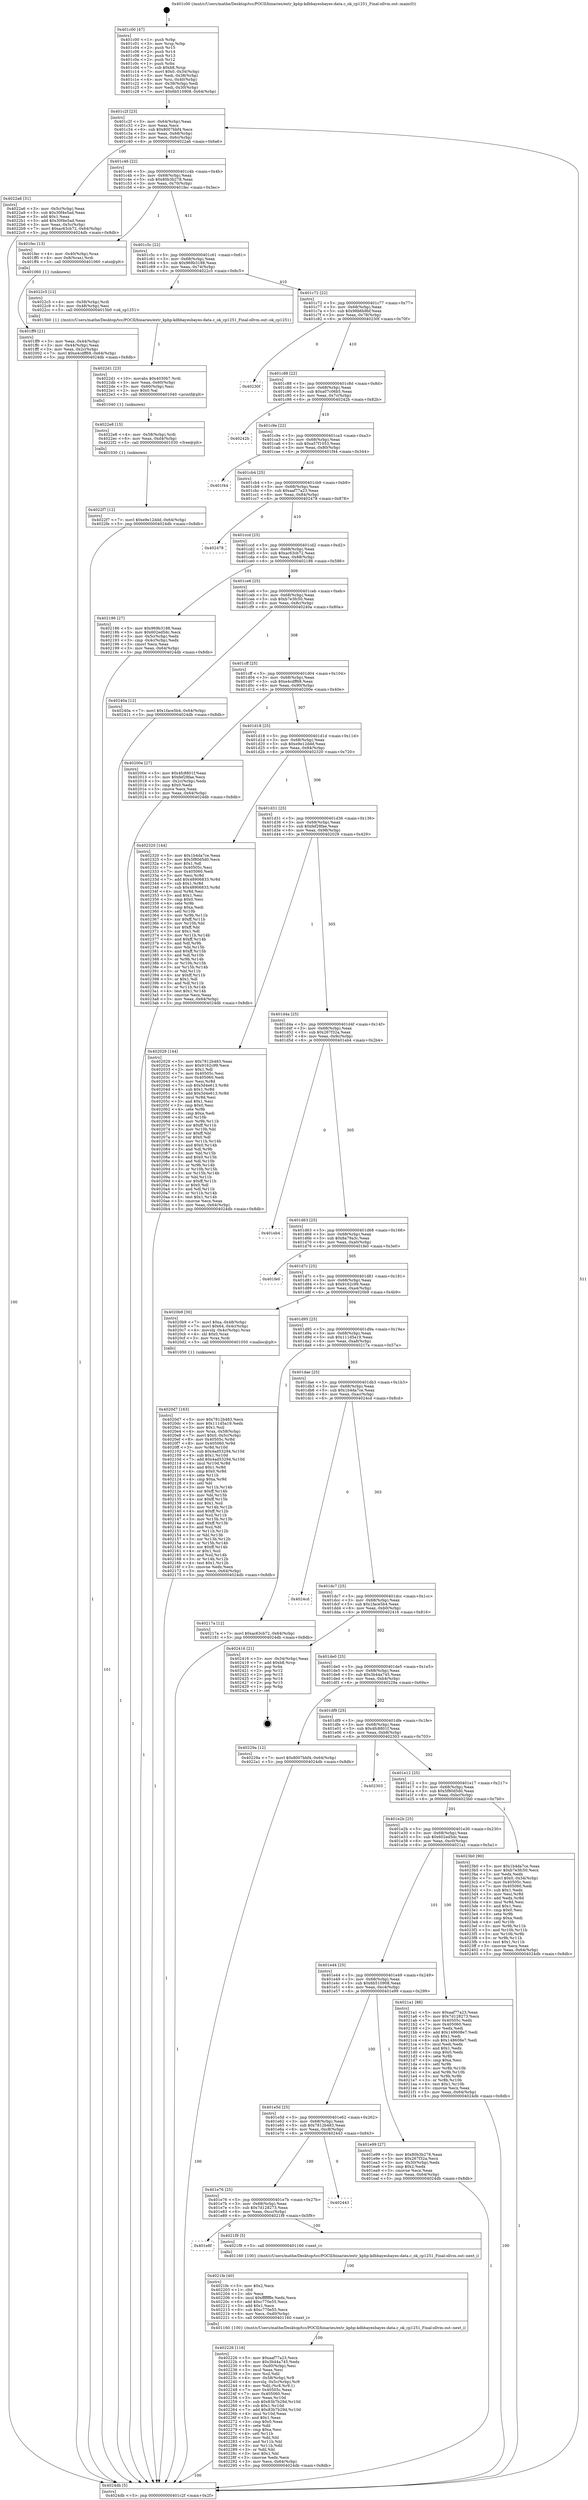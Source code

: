 digraph "0x401c00" {
  label = "0x401c00 (/mnt/c/Users/mathe/Desktop/tcc/POCII/binaries/extr_kphp-kdbbayesbayes-data.c_ok_cp1251_Final-ollvm.out::main(0))"
  labelloc = "t"
  node[shape=record]

  Entry [label="",width=0.3,height=0.3,shape=circle,fillcolor=black,style=filled]
  "0x401c2f" [label="{
     0x401c2f [23]\l
     | [instrs]\l
     &nbsp;&nbsp;0x401c2f \<+3\>: mov -0x64(%rbp),%eax\l
     &nbsp;&nbsp;0x401c32 \<+2\>: mov %eax,%ecx\l
     &nbsp;&nbsp;0x401c34 \<+6\>: sub $0x8007bbf4,%ecx\l
     &nbsp;&nbsp;0x401c3a \<+3\>: mov %eax,-0x68(%rbp)\l
     &nbsp;&nbsp;0x401c3d \<+3\>: mov %ecx,-0x6c(%rbp)\l
     &nbsp;&nbsp;0x401c40 \<+6\>: je 00000000004022a6 \<main+0x6a6\>\l
  }"]
  "0x4022a6" [label="{
     0x4022a6 [31]\l
     | [instrs]\l
     &nbsp;&nbsp;0x4022a6 \<+3\>: mov -0x5c(%rbp),%eax\l
     &nbsp;&nbsp;0x4022a9 \<+5\>: sub $0x30f4e5ad,%eax\l
     &nbsp;&nbsp;0x4022ae \<+3\>: add $0x1,%eax\l
     &nbsp;&nbsp;0x4022b1 \<+5\>: add $0x30f4e5ad,%eax\l
     &nbsp;&nbsp;0x4022b6 \<+3\>: mov %eax,-0x5c(%rbp)\l
     &nbsp;&nbsp;0x4022b9 \<+7\>: movl $0xac63cb72,-0x64(%rbp)\l
     &nbsp;&nbsp;0x4022c0 \<+5\>: jmp 00000000004024db \<main+0x8db\>\l
  }"]
  "0x401c46" [label="{
     0x401c46 [22]\l
     | [instrs]\l
     &nbsp;&nbsp;0x401c46 \<+5\>: jmp 0000000000401c4b \<main+0x4b\>\l
     &nbsp;&nbsp;0x401c4b \<+3\>: mov -0x68(%rbp),%eax\l
     &nbsp;&nbsp;0x401c4e \<+5\>: sub $0x80b3b278,%eax\l
     &nbsp;&nbsp;0x401c53 \<+3\>: mov %eax,-0x70(%rbp)\l
     &nbsp;&nbsp;0x401c56 \<+6\>: je 0000000000401fec \<main+0x3ec\>\l
  }"]
  Exit [label="",width=0.3,height=0.3,shape=circle,fillcolor=black,style=filled,peripheries=2]
  "0x401fec" [label="{
     0x401fec [13]\l
     | [instrs]\l
     &nbsp;&nbsp;0x401fec \<+4\>: mov -0x40(%rbp),%rax\l
     &nbsp;&nbsp;0x401ff0 \<+4\>: mov 0x8(%rax),%rdi\l
     &nbsp;&nbsp;0x401ff4 \<+5\>: call 0000000000401060 \<atoi@plt\>\l
     | [calls]\l
     &nbsp;&nbsp;0x401060 \{1\} (unknown)\l
  }"]
  "0x401c5c" [label="{
     0x401c5c [22]\l
     | [instrs]\l
     &nbsp;&nbsp;0x401c5c \<+5\>: jmp 0000000000401c61 \<main+0x61\>\l
     &nbsp;&nbsp;0x401c61 \<+3\>: mov -0x68(%rbp),%eax\l
     &nbsp;&nbsp;0x401c64 \<+5\>: sub $0x969b3188,%eax\l
     &nbsp;&nbsp;0x401c69 \<+3\>: mov %eax,-0x74(%rbp)\l
     &nbsp;&nbsp;0x401c6c \<+6\>: je 00000000004022c5 \<main+0x6c5\>\l
  }"]
  "0x4022f7" [label="{
     0x4022f7 [12]\l
     | [instrs]\l
     &nbsp;&nbsp;0x4022f7 \<+7\>: movl $0xe9e12ddd,-0x64(%rbp)\l
     &nbsp;&nbsp;0x4022fe \<+5\>: jmp 00000000004024db \<main+0x8db\>\l
  }"]
  "0x4022c5" [label="{
     0x4022c5 [12]\l
     | [instrs]\l
     &nbsp;&nbsp;0x4022c5 \<+4\>: mov -0x58(%rbp),%rdi\l
     &nbsp;&nbsp;0x4022c9 \<+3\>: mov -0x48(%rbp),%esi\l
     &nbsp;&nbsp;0x4022cc \<+5\>: call 00000000004015b0 \<ok_cp1251\>\l
     | [calls]\l
     &nbsp;&nbsp;0x4015b0 \{1\} (/mnt/c/Users/mathe/Desktop/tcc/POCII/binaries/extr_kphp-kdbbayesbayes-data.c_ok_cp1251_Final-ollvm.out::ok_cp1251)\l
  }"]
  "0x401c72" [label="{
     0x401c72 [22]\l
     | [instrs]\l
     &nbsp;&nbsp;0x401c72 \<+5\>: jmp 0000000000401c77 \<main+0x77\>\l
     &nbsp;&nbsp;0x401c77 \<+3\>: mov -0x68(%rbp),%eax\l
     &nbsp;&nbsp;0x401c7a \<+5\>: sub $0x98b6b9bf,%eax\l
     &nbsp;&nbsp;0x401c7f \<+3\>: mov %eax,-0x78(%rbp)\l
     &nbsp;&nbsp;0x401c82 \<+6\>: je 000000000040230f \<main+0x70f\>\l
  }"]
  "0x4022e8" [label="{
     0x4022e8 [15]\l
     | [instrs]\l
     &nbsp;&nbsp;0x4022e8 \<+4\>: mov -0x58(%rbp),%rdi\l
     &nbsp;&nbsp;0x4022ec \<+6\>: mov %eax,-0xd4(%rbp)\l
     &nbsp;&nbsp;0x4022f2 \<+5\>: call 0000000000401030 \<free@plt\>\l
     | [calls]\l
     &nbsp;&nbsp;0x401030 \{1\} (unknown)\l
  }"]
  "0x40230f" [label="{
     0x40230f\l
  }", style=dashed]
  "0x401c88" [label="{
     0x401c88 [22]\l
     | [instrs]\l
     &nbsp;&nbsp;0x401c88 \<+5\>: jmp 0000000000401c8d \<main+0x8d\>\l
     &nbsp;&nbsp;0x401c8d \<+3\>: mov -0x68(%rbp),%eax\l
     &nbsp;&nbsp;0x401c90 \<+5\>: sub $0xa07c06b5,%eax\l
     &nbsp;&nbsp;0x401c95 \<+3\>: mov %eax,-0x7c(%rbp)\l
     &nbsp;&nbsp;0x401c98 \<+6\>: je 000000000040242b \<main+0x82b\>\l
  }"]
  "0x4022d1" [label="{
     0x4022d1 [23]\l
     | [instrs]\l
     &nbsp;&nbsp;0x4022d1 \<+10\>: movabs $0x4030b7,%rdi\l
     &nbsp;&nbsp;0x4022db \<+3\>: mov %eax,-0x60(%rbp)\l
     &nbsp;&nbsp;0x4022de \<+3\>: mov -0x60(%rbp),%esi\l
     &nbsp;&nbsp;0x4022e1 \<+2\>: mov $0x0,%al\l
     &nbsp;&nbsp;0x4022e3 \<+5\>: call 0000000000401040 \<printf@plt\>\l
     | [calls]\l
     &nbsp;&nbsp;0x401040 \{1\} (unknown)\l
  }"]
  "0x40242b" [label="{
     0x40242b\l
  }", style=dashed]
  "0x401c9e" [label="{
     0x401c9e [22]\l
     | [instrs]\l
     &nbsp;&nbsp;0x401c9e \<+5\>: jmp 0000000000401ca3 \<main+0xa3\>\l
     &nbsp;&nbsp;0x401ca3 \<+3\>: mov -0x68(%rbp),%eax\l
     &nbsp;&nbsp;0x401ca6 \<+5\>: sub $0xa57f1053,%eax\l
     &nbsp;&nbsp;0x401cab \<+3\>: mov %eax,-0x80(%rbp)\l
     &nbsp;&nbsp;0x401cae \<+6\>: je 0000000000401f44 \<main+0x344\>\l
  }"]
  "0x402226" [label="{
     0x402226 [116]\l
     | [instrs]\l
     &nbsp;&nbsp;0x402226 \<+5\>: mov $0xaaf77a23,%ecx\l
     &nbsp;&nbsp;0x40222b \<+5\>: mov $0x3b44a745,%edx\l
     &nbsp;&nbsp;0x402230 \<+6\>: mov -0xd0(%rbp),%esi\l
     &nbsp;&nbsp;0x402236 \<+3\>: imul %eax,%esi\l
     &nbsp;&nbsp;0x402239 \<+3\>: mov %sil,%dil\l
     &nbsp;&nbsp;0x40223c \<+4\>: mov -0x58(%rbp),%r8\l
     &nbsp;&nbsp;0x402240 \<+4\>: movslq -0x5c(%rbp),%r9\l
     &nbsp;&nbsp;0x402244 \<+4\>: mov %dil,(%r8,%r9,1)\l
     &nbsp;&nbsp;0x402248 \<+7\>: mov 0x40505c,%eax\l
     &nbsp;&nbsp;0x40224f \<+7\>: mov 0x405060,%esi\l
     &nbsp;&nbsp;0x402256 \<+3\>: mov %eax,%r10d\l
     &nbsp;&nbsp;0x402259 \<+7\>: sub $0x83b7b29d,%r10d\l
     &nbsp;&nbsp;0x402260 \<+4\>: sub $0x1,%r10d\l
     &nbsp;&nbsp;0x402264 \<+7\>: add $0x83b7b29d,%r10d\l
     &nbsp;&nbsp;0x40226b \<+4\>: imul %r10d,%eax\l
     &nbsp;&nbsp;0x40226f \<+3\>: and $0x1,%eax\l
     &nbsp;&nbsp;0x402272 \<+3\>: cmp $0x0,%eax\l
     &nbsp;&nbsp;0x402275 \<+4\>: sete %dil\l
     &nbsp;&nbsp;0x402279 \<+3\>: cmp $0xa,%esi\l
     &nbsp;&nbsp;0x40227c \<+4\>: setl %r11b\l
     &nbsp;&nbsp;0x402280 \<+3\>: mov %dil,%bl\l
     &nbsp;&nbsp;0x402283 \<+3\>: and %r11b,%bl\l
     &nbsp;&nbsp;0x402286 \<+3\>: xor %r11b,%dil\l
     &nbsp;&nbsp;0x402289 \<+3\>: or %dil,%bl\l
     &nbsp;&nbsp;0x40228c \<+3\>: test $0x1,%bl\l
     &nbsp;&nbsp;0x40228f \<+3\>: cmovne %edx,%ecx\l
     &nbsp;&nbsp;0x402292 \<+3\>: mov %ecx,-0x64(%rbp)\l
     &nbsp;&nbsp;0x402295 \<+5\>: jmp 00000000004024db \<main+0x8db\>\l
  }"]
  "0x401f44" [label="{
     0x401f44\l
  }", style=dashed]
  "0x401cb4" [label="{
     0x401cb4 [25]\l
     | [instrs]\l
     &nbsp;&nbsp;0x401cb4 \<+5\>: jmp 0000000000401cb9 \<main+0xb9\>\l
     &nbsp;&nbsp;0x401cb9 \<+3\>: mov -0x68(%rbp),%eax\l
     &nbsp;&nbsp;0x401cbc \<+5\>: sub $0xaaf77a23,%eax\l
     &nbsp;&nbsp;0x401cc1 \<+6\>: mov %eax,-0x84(%rbp)\l
     &nbsp;&nbsp;0x401cc7 \<+6\>: je 0000000000402478 \<main+0x878\>\l
  }"]
  "0x4021fe" [label="{
     0x4021fe [40]\l
     | [instrs]\l
     &nbsp;&nbsp;0x4021fe \<+5\>: mov $0x2,%ecx\l
     &nbsp;&nbsp;0x402203 \<+1\>: cltd\l
     &nbsp;&nbsp;0x402204 \<+2\>: idiv %ecx\l
     &nbsp;&nbsp;0x402206 \<+6\>: imul $0xfffffffe,%edx,%ecx\l
     &nbsp;&nbsp;0x40220c \<+6\>: add $0xc770e55,%ecx\l
     &nbsp;&nbsp;0x402212 \<+3\>: add $0x1,%ecx\l
     &nbsp;&nbsp;0x402215 \<+6\>: sub $0xc770e55,%ecx\l
     &nbsp;&nbsp;0x40221b \<+6\>: mov %ecx,-0xd0(%rbp)\l
     &nbsp;&nbsp;0x402221 \<+5\>: call 0000000000401160 \<next_i\>\l
     | [calls]\l
     &nbsp;&nbsp;0x401160 \{100\} (/mnt/c/Users/mathe/Desktop/tcc/POCII/binaries/extr_kphp-kdbbayesbayes-data.c_ok_cp1251_Final-ollvm.out::next_i)\l
  }"]
  "0x402478" [label="{
     0x402478\l
  }", style=dashed]
  "0x401ccd" [label="{
     0x401ccd [25]\l
     | [instrs]\l
     &nbsp;&nbsp;0x401ccd \<+5\>: jmp 0000000000401cd2 \<main+0xd2\>\l
     &nbsp;&nbsp;0x401cd2 \<+3\>: mov -0x68(%rbp),%eax\l
     &nbsp;&nbsp;0x401cd5 \<+5\>: sub $0xac63cb72,%eax\l
     &nbsp;&nbsp;0x401cda \<+6\>: mov %eax,-0x88(%rbp)\l
     &nbsp;&nbsp;0x401ce0 \<+6\>: je 0000000000402186 \<main+0x586\>\l
  }"]
  "0x401e8f" [label="{
     0x401e8f\l
  }", style=dashed]
  "0x402186" [label="{
     0x402186 [27]\l
     | [instrs]\l
     &nbsp;&nbsp;0x402186 \<+5\>: mov $0x969b3188,%eax\l
     &nbsp;&nbsp;0x40218b \<+5\>: mov $0x602ed5dc,%ecx\l
     &nbsp;&nbsp;0x402190 \<+3\>: mov -0x5c(%rbp),%edx\l
     &nbsp;&nbsp;0x402193 \<+3\>: cmp -0x4c(%rbp),%edx\l
     &nbsp;&nbsp;0x402196 \<+3\>: cmovl %ecx,%eax\l
     &nbsp;&nbsp;0x402199 \<+3\>: mov %eax,-0x64(%rbp)\l
     &nbsp;&nbsp;0x40219c \<+5\>: jmp 00000000004024db \<main+0x8db\>\l
  }"]
  "0x401ce6" [label="{
     0x401ce6 [25]\l
     | [instrs]\l
     &nbsp;&nbsp;0x401ce6 \<+5\>: jmp 0000000000401ceb \<main+0xeb\>\l
     &nbsp;&nbsp;0x401ceb \<+3\>: mov -0x68(%rbp),%eax\l
     &nbsp;&nbsp;0x401cee \<+5\>: sub $0xb7e3fc50,%eax\l
     &nbsp;&nbsp;0x401cf3 \<+6\>: mov %eax,-0x8c(%rbp)\l
     &nbsp;&nbsp;0x401cf9 \<+6\>: je 000000000040240a \<main+0x80a\>\l
  }"]
  "0x4021f9" [label="{
     0x4021f9 [5]\l
     | [instrs]\l
     &nbsp;&nbsp;0x4021f9 \<+5\>: call 0000000000401160 \<next_i\>\l
     | [calls]\l
     &nbsp;&nbsp;0x401160 \{100\} (/mnt/c/Users/mathe/Desktop/tcc/POCII/binaries/extr_kphp-kdbbayesbayes-data.c_ok_cp1251_Final-ollvm.out::next_i)\l
  }"]
  "0x40240a" [label="{
     0x40240a [12]\l
     | [instrs]\l
     &nbsp;&nbsp;0x40240a \<+7\>: movl $0x1face5b4,-0x64(%rbp)\l
     &nbsp;&nbsp;0x402411 \<+5\>: jmp 00000000004024db \<main+0x8db\>\l
  }"]
  "0x401cff" [label="{
     0x401cff [25]\l
     | [instrs]\l
     &nbsp;&nbsp;0x401cff \<+5\>: jmp 0000000000401d04 \<main+0x104\>\l
     &nbsp;&nbsp;0x401d04 \<+3\>: mov -0x68(%rbp),%eax\l
     &nbsp;&nbsp;0x401d07 \<+5\>: sub $0xe4cdff68,%eax\l
     &nbsp;&nbsp;0x401d0c \<+6\>: mov %eax,-0x90(%rbp)\l
     &nbsp;&nbsp;0x401d12 \<+6\>: je 000000000040200e \<main+0x40e\>\l
  }"]
  "0x401e76" [label="{
     0x401e76 [25]\l
     | [instrs]\l
     &nbsp;&nbsp;0x401e76 \<+5\>: jmp 0000000000401e7b \<main+0x27b\>\l
     &nbsp;&nbsp;0x401e7b \<+3\>: mov -0x68(%rbp),%eax\l
     &nbsp;&nbsp;0x401e7e \<+5\>: sub $0x7d128273,%eax\l
     &nbsp;&nbsp;0x401e83 \<+6\>: mov %eax,-0xcc(%rbp)\l
     &nbsp;&nbsp;0x401e89 \<+6\>: je 00000000004021f9 \<main+0x5f9\>\l
  }"]
  "0x40200e" [label="{
     0x40200e [27]\l
     | [instrs]\l
     &nbsp;&nbsp;0x40200e \<+5\>: mov $0x4fc8801f,%eax\l
     &nbsp;&nbsp;0x402013 \<+5\>: mov $0xfef28fae,%ecx\l
     &nbsp;&nbsp;0x402018 \<+3\>: mov -0x2c(%rbp),%edx\l
     &nbsp;&nbsp;0x40201b \<+3\>: cmp $0x0,%edx\l
     &nbsp;&nbsp;0x40201e \<+3\>: cmove %ecx,%eax\l
     &nbsp;&nbsp;0x402021 \<+3\>: mov %eax,-0x64(%rbp)\l
     &nbsp;&nbsp;0x402024 \<+5\>: jmp 00000000004024db \<main+0x8db\>\l
  }"]
  "0x401d18" [label="{
     0x401d18 [25]\l
     | [instrs]\l
     &nbsp;&nbsp;0x401d18 \<+5\>: jmp 0000000000401d1d \<main+0x11d\>\l
     &nbsp;&nbsp;0x401d1d \<+3\>: mov -0x68(%rbp),%eax\l
     &nbsp;&nbsp;0x401d20 \<+5\>: sub $0xe9e12ddd,%eax\l
     &nbsp;&nbsp;0x401d25 \<+6\>: mov %eax,-0x94(%rbp)\l
     &nbsp;&nbsp;0x401d2b \<+6\>: je 0000000000402320 \<main+0x720\>\l
  }"]
  "0x402443" [label="{
     0x402443\l
  }", style=dashed]
  "0x402320" [label="{
     0x402320 [144]\l
     | [instrs]\l
     &nbsp;&nbsp;0x402320 \<+5\>: mov $0x1b4da7ce,%eax\l
     &nbsp;&nbsp;0x402325 \<+5\>: mov $0x5f80d5d0,%ecx\l
     &nbsp;&nbsp;0x40232a \<+2\>: mov $0x1,%dl\l
     &nbsp;&nbsp;0x40232c \<+7\>: mov 0x40505c,%esi\l
     &nbsp;&nbsp;0x402333 \<+7\>: mov 0x405060,%edi\l
     &nbsp;&nbsp;0x40233a \<+3\>: mov %esi,%r8d\l
     &nbsp;&nbsp;0x40233d \<+7\>: add $0x48906833,%r8d\l
     &nbsp;&nbsp;0x402344 \<+4\>: sub $0x1,%r8d\l
     &nbsp;&nbsp;0x402348 \<+7\>: sub $0x48906833,%r8d\l
     &nbsp;&nbsp;0x40234f \<+4\>: imul %r8d,%esi\l
     &nbsp;&nbsp;0x402353 \<+3\>: and $0x1,%esi\l
     &nbsp;&nbsp;0x402356 \<+3\>: cmp $0x0,%esi\l
     &nbsp;&nbsp;0x402359 \<+4\>: sete %r9b\l
     &nbsp;&nbsp;0x40235d \<+3\>: cmp $0xa,%edi\l
     &nbsp;&nbsp;0x402360 \<+4\>: setl %r10b\l
     &nbsp;&nbsp;0x402364 \<+3\>: mov %r9b,%r11b\l
     &nbsp;&nbsp;0x402367 \<+4\>: xor $0xff,%r11b\l
     &nbsp;&nbsp;0x40236b \<+3\>: mov %r10b,%bl\l
     &nbsp;&nbsp;0x40236e \<+3\>: xor $0xff,%bl\l
     &nbsp;&nbsp;0x402371 \<+3\>: xor $0x1,%dl\l
     &nbsp;&nbsp;0x402374 \<+3\>: mov %r11b,%r14b\l
     &nbsp;&nbsp;0x402377 \<+4\>: and $0xff,%r14b\l
     &nbsp;&nbsp;0x40237b \<+3\>: and %dl,%r9b\l
     &nbsp;&nbsp;0x40237e \<+3\>: mov %bl,%r15b\l
     &nbsp;&nbsp;0x402381 \<+4\>: and $0xff,%r15b\l
     &nbsp;&nbsp;0x402385 \<+3\>: and %dl,%r10b\l
     &nbsp;&nbsp;0x402388 \<+3\>: or %r9b,%r14b\l
     &nbsp;&nbsp;0x40238b \<+3\>: or %r10b,%r15b\l
     &nbsp;&nbsp;0x40238e \<+3\>: xor %r15b,%r14b\l
     &nbsp;&nbsp;0x402391 \<+3\>: or %bl,%r11b\l
     &nbsp;&nbsp;0x402394 \<+4\>: xor $0xff,%r11b\l
     &nbsp;&nbsp;0x402398 \<+3\>: or $0x1,%dl\l
     &nbsp;&nbsp;0x40239b \<+3\>: and %dl,%r11b\l
     &nbsp;&nbsp;0x40239e \<+3\>: or %r11b,%r14b\l
     &nbsp;&nbsp;0x4023a1 \<+4\>: test $0x1,%r14b\l
     &nbsp;&nbsp;0x4023a5 \<+3\>: cmovne %ecx,%eax\l
     &nbsp;&nbsp;0x4023a8 \<+3\>: mov %eax,-0x64(%rbp)\l
     &nbsp;&nbsp;0x4023ab \<+5\>: jmp 00000000004024db \<main+0x8db\>\l
  }"]
  "0x401d31" [label="{
     0x401d31 [25]\l
     | [instrs]\l
     &nbsp;&nbsp;0x401d31 \<+5\>: jmp 0000000000401d36 \<main+0x136\>\l
     &nbsp;&nbsp;0x401d36 \<+3\>: mov -0x68(%rbp),%eax\l
     &nbsp;&nbsp;0x401d39 \<+5\>: sub $0xfef28fae,%eax\l
     &nbsp;&nbsp;0x401d3e \<+6\>: mov %eax,-0x98(%rbp)\l
     &nbsp;&nbsp;0x401d44 \<+6\>: je 0000000000402029 \<main+0x429\>\l
  }"]
  "0x4020d7" [label="{
     0x4020d7 [163]\l
     | [instrs]\l
     &nbsp;&nbsp;0x4020d7 \<+5\>: mov $0x7812b483,%ecx\l
     &nbsp;&nbsp;0x4020dc \<+5\>: mov $0x111d5a19,%edx\l
     &nbsp;&nbsp;0x4020e1 \<+3\>: mov $0x1,%sil\l
     &nbsp;&nbsp;0x4020e4 \<+4\>: mov %rax,-0x58(%rbp)\l
     &nbsp;&nbsp;0x4020e8 \<+7\>: movl $0x0,-0x5c(%rbp)\l
     &nbsp;&nbsp;0x4020ef \<+8\>: mov 0x40505c,%r8d\l
     &nbsp;&nbsp;0x4020f7 \<+8\>: mov 0x405060,%r9d\l
     &nbsp;&nbsp;0x4020ff \<+3\>: mov %r8d,%r10d\l
     &nbsp;&nbsp;0x402102 \<+7\>: sub $0x4ad53294,%r10d\l
     &nbsp;&nbsp;0x402109 \<+4\>: sub $0x1,%r10d\l
     &nbsp;&nbsp;0x40210d \<+7\>: add $0x4ad53294,%r10d\l
     &nbsp;&nbsp;0x402114 \<+4\>: imul %r10d,%r8d\l
     &nbsp;&nbsp;0x402118 \<+4\>: and $0x1,%r8d\l
     &nbsp;&nbsp;0x40211c \<+4\>: cmp $0x0,%r8d\l
     &nbsp;&nbsp;0x402120 \<+4\>: sete %r11b\l
     &nbsp;&nbsp;0x402124 \<+4\>: cmp $0xa,%r9d\l
     &nbsp;&nbsp;0x402128 \<+3\>: setl %bl\l
     &nbsp;&nbsp;0x40212b \<+3\>: mov %r11b,%r14b\l
     &nbsp;&nbsp;0x40212e \<+4\>: xor $0xff,%r14b\l
     &nbsp;&nbsp;0x402132 \<+3\>: mov %bl,%r15b\l
     &nbsp;&nbsp;0x402135 \<+4\>: xor $0xff,%r15b\l
     &nbsp;&nbsp;0x402139 \<+4\>: xor $0x1,%sil\l
     &nbsp;&nbsp;0x40213d \<+3\>: mov %r14b,%r12b\l
     &nbsp;&nbsp;0x402140 \<+4\>: and $0xff,%r12b\l
     &nbsp;&nbsp;0x402144 \<+3\>: and %sil,%r11b\l
     &nbsp;&nbsp;0x402147 \<+3\>: mov %r15b,%r13b\l
     &nbsp;&nbsp;0x40214a \<+4\>: and $0xff,%r13b\l
     &nbsp;&nbsp;0x40214e \<+3\>: and %sil,%bl\l
     &nbsp;&nbsp;0x402151 \<+3\>: or %r11b,%r12b\l
     &nbsp;&nbsp;0x402154 \<+3\>: or %bl,%r13b\l
     &nbsp;&nbsp;0x402157 \<+3\>: xor %r13b,%r12b\l
     &nbsp;&nbsp;0x40215a \<+3\>: or %r15b,%r14b\l
     &nbsp;&nbsp;0x40215d \<+4\>: xor $0xff,%r14b\l
     &nbsp;&nbsp;0x402161 \<+4\>: or $0x1,%sil\l
     &nbsp;&nbsp;0x402165 \<+3\>: and %sil,%r14b\l
     &nbsp;&nbsp;0x402168 \<+3\>: or %r14b,%r12b\l
     &nbsp;&nbsp;0x40216b \<+4\>: test $0x1,%r12b\l
     &nbsp;&nbsp;0x40216f \<+3\>: cmovne %edx,%ecx\l
     &nbsp;&nbsp;0x402172 \<+3\>: mov %ecx,-0x64(%rbp)\l
     &nbsp;&nbsp;0x402175 \<+5\>: jmp 00000000004024db \<main+0x8db\>\l
  }"]
  "0x402029" [label="{
     0x402029 [144]\l
     | [instrs]\l
     &nbsp;&nbsp;0x402029 \<+5\>: mov $0x7812b483,%eax\l
     &nbsp;&nbsp;0x40202e \<+5\>: mov $0x9162c99,%ecx\l
     &nbsp;&nbsp;0x402033 \<+2\>: mov $0x1,%dl\l
     &nbsp;&nbsp;0x402035 \<+7\>: mov 0x40505c,%esi\l
     &nbsp;&nbsp;0x40203c \<+7\>: mov 0x405060,%edi\l
     &nbsp;&nbsp;0x402043 \<+3\>: mov %esi,%r8d\l
     &nbsp;&nbsp;0x402046 \<+7\>: sub $0x5d4e613,%r8d\l
     &nbsp;&nbsp;0x40204d \<+4\>: sub $0x1,%r8d\l
     &nbsp;&nbsp;0x402051 \<+7\>: add $0x5d4e613,%r8d\l
     &nbsp;&nbsp;0x402058 \<+4\>: imul %r8d,%esi\l
     &nbsp;&nbsp;0x40205c \<+3\>: and $0x1,%esi\l
     &nbsp;&nbsp;0x40205f \<+3\>: cmp $0x0,%esi\l
     &nbsp;&nbsp;0x402062 \<+4\>: sete %r9b\l
     &nbsp;&nbsp;0x402066 \<+3\>: cmp $0xa,%edi\l
     &nbsp;&nbsp;0x402069 \<+4\>: setl %r10b\l
     &nbsp;&nbsp;0x40206d \<+3\>: mov %r9b,%r11b\l
     &nbsp;&nbsp;0x402070 \<+4\>: xor $0xff,%r11b\l
     &nbsp;&nbsp;0x402074 \<+3\>: mov %r10b,%bl\l
     &nbsp;&nbsp;0x402077 \<+3\>: xor $0xff,%bl\l
     &nbsp;&nbsp;0x40207a \<+3\>: xor $0x0,%dl\l
     &nbsp;&nbsp;0x40207d \<+3\>: mov %r11b,%r14b\l
     &nbsp;&nbsp;0x402080 \<+4\>: and $0x0,%r14b\l
     &nbsp;&nbsp;0x402084 \<+3\>: and %dl,%r9b\l
     &nbsp;&nbsp;0x402087 \<+3\>: mov %bl,%r15b\l
     &nbsp;&nbsp;0x40208a \<+4\>: and $0x0,%r15b\l
     &nbsp;&nbsp;0x40208e \<+3\>: and %dl,%r10b\l
     &nbsp;&nbsp;0x402091 \<+3\>: or %r9b,%r14b\l
     &nbsp;&nbsp;0x402094 \<+3\>: or %r10b,%r15b\l
     &nbsp;&nbsp;0x402097 \<+3\>: xor %r15b,%r14b\l
     &nbsp;&nbsp;0x40209a \<+3\>: or %bl,%r11b\l
     &nbsp;&nbsp;0x40209d \<+4\>: xor $0xff,%r11b\l
     &nbsp;&nbsp;0x4020a1 \<+3\>: or $0x0,%dl\l
     &nbsp;&nbsp;0x4020a4 \<+3\>: and %dl,%r11b\l
     &nbsp;&nbsp;0x4020a7 \<+3\>: or %r11b,%r14b\l
     &nbsp;&nbsp;0x4020aa \<+4\>: test $0x1,%r14b\l
     &nbsp;&nbsp;0x4020ae \<+3\>: cmovne %ecx,%eax\l
     &nbsp;&nbsp;0x4020b1 \<+3\>: mov %eax,-0x64(%rbp)\l
     &nbsp;&nbsp;0x4020b4 \<+5\>: jmp 00000000004024db \<main+0x8db\>\l
  }"]
  "0x401d4a" [label="{
     0x401d4a [25]\l
     | [instrs]\l
     &nbsp;&nbsp;0x401d4a \<+5\>: jmp 0000000000401d4f \<main+0x14f\>\l
     &nbsp;&nbsp;0x401d4f \<+3\>: mov -0x68(%rbp),%eax\l
     &nbsp;&nbsp;0x401d52 \<+5\>: sub $0x267f32a,%eax\l
     &nbsp;&nbsp;0x401d57 \<+6\>: mov %eax,-0x9c(%rbp)\l
     &nbsp;&nbsp;0x401d5d \<+6\>: je 0000000000401eb4 \<main+0x2b4\>\l
  }"]
  "0x401ff9" [label="{
     0x401ff9 [21]\l
     | [instrs]\l
     &nbsp;&nbsp;0x401ff9 \<+3\>: mov %eax,-0x44(%rbp)\l
     &nbsp;&nbsp;0x401ffc \<+3\>: mov -0x44(%rbp),%eax\l
     &nbsp;&nbsp;0x401fff \<+3\>: mov %eax,-0x2c(%rbp)\l
     &nbsp;&nbsp;0x402002 \<+7\>: movl $0xe4cdff68,-0x64(%rbp)\l
     &nbsp;&nbsp;0x402009 \<+5\>: jmp 00000000004024db \<main+0x8db\>\l
  }"]
  "0x401eb4" [label="{
     0x401eb4\l
  }", style=dashed]
  "0x401d63" [label="{
     0x401d63 [25]\l
     | [instrs]\l
     &nbsp;&nbsp;0x401d63 \<+5\>: jmp 0000000000401d68 \<main+0x168\>\l
     &nbsp;&nbsp;0x401d68 \<+3\>: mov -0x68(%rbp),%eax\l
     &nbsp;&nbsp;0x401d6b \<+5\>: sub $0x8a79a3c,%eax\l
     &nbsp;&nbsp;0x401d70 \<+6\>: mov %eax,-0xa0(%rbp)\l
     &nbsp;&nbsp;0x401d76 \<+6\>: je 0000000000401fe0 \<main+0x3e0\>\l
  }"]
  "0x401c00" [label="{
     0x401c00 [47]\l
     | [instrs]\l
     &nbsp;&nbsp;0x401c00 \<+1\>: push %rbp\l
     &nbsp;&nbsp;0x401c01 \<+3\>: mov %rsp,%rbp\l
     &nbsp;&nbsp;0x401c04 \<+2\>: push %r15\l
     &nbsp;&nbsp;0x401c06 \<+2\>: push %r14\l
     &nbsp;&nbsp;0x401c08 \<+2\>: push %r13\l
     &nbsp;&nbsp;0x401c0a \<+2\>: push %r12\l
     &nbsp;&nbsp;0x401c0c \<+1\>: push %rbx\l
     &nbsp;&nbsp;0x401c0d \<+7\>: sub $0xb8,%rsp\l
     &nbsp;&nbsp;0x401c14 \<+7\>: movl $0x0,-0x34(%rbp)\l
     &nbsp;&nbsp;0x401c1b \<+3\>: mov %edi,-0x38(%rbp)\l
     &nbsp;&nbsp;0x401c1e \<+4\>: mov %rsi,-0x40(%rbp)\l
     &nbsp;&nbsp;0x401c22 \<+3\>: mov -0x38(%rbp),%edi\l
     &nbsp;&nbsp;0x401c25 \<+3\>: mov %edi,-0x30(%rbp)\l
     &nbsp;&nbsp;0x401c28 \<+7\>: movl $0x6b510908,-0x64(%rbp)\l
  }"]
  "0x401fe0" [label="{
     0x401fe0\l
  }", style=dashed]
  "0x401d7c" [label="{
     0x401d7c [25]\l
     | [instrs]\l
     &nbsp;&nbsp;0x401d7c \<+5\>: jmp 0000000000401d81 \<main+0x181\>\l
     &nbsp;&nbsp;0x401d81 \<+3\>: mov -0x68(%rbp),%eax\l
     &nbsp;&nbsp;0x401d84 \<+5\>: sub $0x9162c99,%eax\l
     &nbsp;&nbsp;0x401d89 \<+6\>: mov %eax,-0xa4(%rbp)\l
     &nbsp;&nbsp;0x401d8f \<+6\>: je 00000000004020b9 \<main+0x4b9\>\l
  }"]
  "0x4024db" [label="{
     0x4024db [5]\l
     | [instrs]\l
     &nbsp;&nbsp;0x4024db \<+5\>: jmp 0000000000401c2f \<main+0x2f\>\l
  }"]
  "0x4020b9" [label="{
     0x4020b9 [30]\l
     | [instrs]\l
     &nbsp;&nbsp;0x4020b9 \<+7\>: movl $0xa,-0x48(%rbp)\l
     &nbsp;&nbsp;0x4020c0 \<+7\>: movl $0x64,-0x4c(%rbp)\l
     &nbsp;&nbsp;0x4020c7 \<+4\>: movslq -0x4c(%rbp),%rax\l
     &nbsp;&nbsp;0x4020cb \<+4\>: shl $0x0,%rax\l
     &nbsp;&nbsp;0x4020cf \<+3\>: mov %rax,%rdi\l
     &nbsp;&nbsp;0x4020d2 \<+5\>: call 0000000000401050 \<malloc@plt\>\l
     | [calls]\l
     &nbsp;&nbsp;0x401050 \{1\} (unknown)\l
  }"]
  "0x401d95" [label="{
     0x401d95 [25]\l
     | [instrs]\l
     &nbsp;&nbsp;0x401d95 \<+5\>: jmp 0000000000401d9a \<main+0x19a\>\l
     &nbsp;&nbsp;0x401d9a \<+3\>: mov -0x68(%rbp),%eax\l
     &nbsp;&nbsp;0x401d9d \<+5\>: sub $0x111d5a19,%eax\l
     &nbsp;&nbsp;0x401da2 \<+6\>: mov %eax,-0xa8(%rbp)\l
     &nbsp;&nbsp;0x401da8 \<+6\>: je 000000000040217a \<main+0x57a\>\l
  }"]
  "0x401e5d" [label="{
     0x401e5d [25]\l
     | [instrs]\l
     &nbsp;&nbsp;0x401e5d \<+5\>: jmp 0000000000401e62 \<main+0x262\>\l
     &nbsp;&nbsp;0x401e62 \<+3\>: mov -0x68(%rbp),%eax\l
     &nbsp;&nbsp;0x401e65 \<+5\>: sub $0x7812b483,%eax\l
     &nbsp;&nbsp;0x401e6a \<+6\>: mov %eax,-0xc8(%rbp)\l
     &nbsp;&nbsp;0x401e70 \<+6\>: je 0000000000402443 \<main+0x843\>\l
  }"]
  "0x40217a" [label="{
     0x40217a [12]\l
     | [instrs]\l
     &nbsp;&nbsp;0x40217a \<+7\>: movl $0xac63cb72,-0x64(%rbp)\l
     &nbsp;&nbsp;0x402181 \<+5\>: jmp 00000000004024db \<main+0x8db\>\l
  }"]
  "0x401dae" [label="{
     0x401dae [25]\l
     | [instrs]\l
     &nbsp;&nbsp;0x401dae \<+5\>: jmp 0000000000401db3 \<main+0x1b3\>\l
     &nbsp;&nbsp;0x401db3 \<+3\>: mov -0x68(%rbp),%eax\l
     &nbsp;&nbsp;0x401db6 \<+5\>: sub $0x1b4da7ce,%eax\l
     &nbsp;&nbsp;0x401dbb \<+6\>: mov %eax,-0xac(%rbp)\l
     &nbsp;&nbsp;0x401dc1 \<+6\>: je 00000000004024cd \<main+0x8cd\>\l
  }"]
  "0x401e99" [label="{
     0x401e99 [27]\l
     | [instrs]\l
     &nbsp;&nbsp;0x401e99 \<+5\>: mov $0x80b3b278,%eax\l
     &nbsp;&nbsp;0x401e9e \<+5\>: mov $0x267f32a,%ecx\l
     &nbsp;&nbsp;0x401ea3 \<+3\>: mov -0x30(%rbp),%edx\l
     &nbsp;&nbsp;0x401ea6 \<+3\>: cmp $0x2,%edx\l
     &nbsp;&nbsp;0x401ea9 \<+3\>: cmovne %ecx,%eax\l
     &nbsp;&nbsp;0x401eac \<+3\>: mov %eax,-0x64(%rbp)\l
     &nbsp;&nbsp;0x401eaf \<+5\>: jmp 00000000004024db \<main+0x8db\>\l
  }"]
  "0x4024cd" [label="{
     0x4024cd\l
  }", style=dashed]
  "0x401dc7" [label="{
     0x401dc7 [25]\l
     | [instrs]\l
     &nbsp;&nbsp;0x401dc7 \<+5\>: jmp 0000000000401dcc \<main+0x1cc\>\l
     &nbsp;&nbsp;0x401dcc \<+3\>: mov -0x68(%rbp),%eax\l
     &nbsp;&nbsp;0x401dcf \<+5\>: sub $0x1face5b4,%eax\l
     &nbsp;&nbsp;0x401dd4 \<+6\>: mov %eax,-0xb0(%rbp)\l
     &nbsp;&nbsp;0x401dda \<+6\>: je 0000000000402416 \<main+0x816\>\l
  }"]
  "0x401e44" [label="{
     0x401e44 [25]\l
     | [instrs]\l
     &nbsp;&nbsp;0x401e44 \<+5\>: jmp 0000000000401e49 \<main+0x249\>\l
     &nbsp;&nbsp;0x401e49 \<+3\>: mov -0x68(%rbp),%eax\l
     &nbsp;&nbsp;0x401e4c \<+5\>: sub $0x6b510908,%eax\l
     &nbsp;&nbsp;0x401e51 \<+6\>: mov %eax,-0xc4(%rbp)\l
     &nbsp;&nbsp;0x401e57 \<+6\>: je 0000000000401e99 \<main+0x299\>\l
  }"]
  "0x402416" [label="{
     0x402416 [21]\l
     | [instrs]\l
     &nbsp;&nbsp;0x402416 \<+3\>: mov -0x34(%rbp),%eax\l
     &nbsp;&nbsp;0x402419 \<+7\>: add $0xb8,%rsp\l
     &nbsp;&nbsp;0x402420 \<+1\>: pop %rbx\l
     &nbsp;&nbsp;0x402421 \<+2\>: pop %r12\l
     &nbsp;&nbsp;0x402423 \<+2\>: pop %r13\l
     &nbsp;&nbsp;0x402425 \<+2\>: pop %r14\l
     &nbsp;&nbsp;0x402427 \<+2\>: pop %r15\l
     &nbsp;&nbsp;0x402429 \<+1\>: pop %rbp\l
     &nbsp;&nbsp;0x40242a \<+1\>: ret\l
  }"]
  "0x401de0" [label="{
     0x401de0 [25]\l
     | [instrs]\l
     &nbsp;&nbsp;0x401de0 \<+5\>: jmp 0000000000401de5 \<main+0x1e5\>\l
     &nbsp;&nbsp;0x401de5 \<+3\>: mov -0x68(%rbp),%eax\l
     &nbsp;&nbsp;0x401de8 \<+5\>: sub $0x3b44a745,%eax\l
     &nbsp;&nbsp;0x401ded \<+6\>: mov %eax,-0xb4(%rbp)\l
     &nbsp;&nbsp;0x401df3 \<+6\>: je 000000000040229a \<main+0x69a\>\l
  }"]
  "0x4021a1" [label="{
     0x4021a1 [88]\l
     | [instrs]\l
     &nbsp;&nbsp;0x4021a1 \<+5\>: mov $0xaaf77a23,%eax\l
     &nbsp;&nbsp;0x4021a6 \<+5\>: mov $0x7d128273,%ecx\l
     &nbsp;&nbsp;0x4021ab \<+7\>: mov 0x40505c,%edx\l
     &nbsp;&nbsp;0x4021b2 \<+7\>: mov 0x405060,%esi\l
     &nbsp;&nbsp;0x4021b9 \<+2\>: mov %edx,%edi\l
     &nbsp;&nbsp;0x4021bb \<+6\>: add $0x148608e7,%edi\l
     &nbsp;&nbsp;0x4021c1 \<+3\>: sub $0x1,%edi\l
     &nbsp;&nbsp;0x4021c4 \<+6\>: sub $0x148608e7,%edi\l
     &nbsp;&nbsp;0x4021ca \<+3\>: imul %edi,%edx\l
     &nbsp;&nbsp;0x4021cd \<+3\>: and $0x1,%edx\l
     &nbsp;&nbsp;0x4021d0 \<+3\>: cmp $0x0,%edx\l
     &nbsp;&nbsp;0x4021d3 \<+4\>: sete %r8b\l
     &nbsp;&nbsp;0x4021d7 \<+3\>: cmp $0xa,%esi\l
     &nbsp;&nbsp;0x4021da \<+4\>: setl %r9b\l
     &nbsp;&nbsp;0x4021de \<+3\>: mov %r8b,%r10b\l
     &nbsp;&nbsp;0x4021e1 \<+3\>: and %r9b,%r10b\l
     &nbsp;&nbsp;0x4021e4 \<+3\>: xor %r9b,%r8b\l
     &nbsp;&nbsp;0x4021e7 \<+3\>: or %r8b,%r10b\l
     &nbsp;&nbsp;0x4021ea \<+4\>: test $0x1,%r10b\l
     &nbsp;&nbsp;0x4021ee \<+3\>: cmovne %ecx,%eax\l
     &nbsp;&nbsp;0x4021f1 \<+3\>: mov %eax,-0x64(%rbp)\l
     &nbsp;&nbsp;0x4021f4 \<+5\>: jmp 00000000004024db \<main+0x8db\>\l
  }"]
  "0x40229a" [label="{
     0x40229a [12]\l
     | [instrs]\l
     &nbsp;&nbsp;0x40229a \<+7\>: movl $0x8007bbf4,-0x64(%rbp)\l
     &nbsp;&nbsp;0x4022a1 \<+5\>: jmp 00000000004024db \<main+0x8db\>\l
  }"]
  "0x401df9" [label="{
     0x401df9 [25]\l
     | [instrs]\l
     &nbsp;&nbsp;0x401df9 \<+5\>: jmp 0000000000401dfe \<main+0x1fe\>\l
     &nbsp;&nbsp;0x401dfe \<+3\>: mov -0x68(%rbp),%eax\l
     &nbsp;&nbsp;0x401e01 \<+5\>: sub $0x4fc8801f,%eax\l
     &nbsp;&nbsp;0x401e06 \<+6\>: mov %eax,-0xb8(%rbp)\l
     &nbsp;&nbsp;0x401e0c \<+6\>: je 0000000000402303 \<main+0x703\>\l
  }"]
  "0x401e2b" [label="{
     0x401e2b [25]\l
     | [instrs]\l
     &nbsp;&nbsp;0x401e2b \<+5\>: jmp 0000000000401e30 \<main+0x230\>\l
     &nbsp;&nbsp;0x401e30 \<+3\>: mov -0x68(%rbp),%eax\l
     &nbsp;&nbsp;0x401e33 \<+5\>: sub $0x602ed5dc,%eax\l
     &nbsp;&nbsp;0x401e38 \<+6\>: mov %eax,-0xc0(%rbp)\l
     &nbsp;&nbsp;0x401e3e \<+6\>: je 00000000004021a1 \<main+0x5a1\>\l
  }"]
  "0x402303" [label="{
     0x402303\l
  }", style=dashed]
  "0x401e12" [label="{
     0x401e12 [25]\l
     | [instrs]\l
     &nbsp;&nbsp;0x401e12 \<+5\>: jmp 0000000000401e17 \<main+0x217\>\l
     &nbsp;&nbsp;0x401e17 \<+3\>: mov -0x68(%rbp),%eax\l
     &nbsp;&nbsp;0x401e1a \<+5\>: sub $0x5f80d5d0,%eax\l
     &nbsp;&nbsp;0x401e1f \<+6\>: mov %eax,-0xbc(%rbp)\l
     &nbsp;&nbsp;0x401e25 \<+6\>: je 00000000004023b0 \<main+0x7b0\>\l
  }"]
  "0x4023b0" [label="{
     0x4023b0 [90]\l
     | [instrs]\l
     &nbsp;&nbsp;0x4023b0 \<+5\>: mov $0x1b4da7ce,%eax\l
     &nbsp;&nbsp;0x4023b5 \<+5\>: mov $0xb7e3fc50,%ecx\l
     &nbsp;&nbsp;0x4023ba \<+2\>: xor %edx,%edx\l
     &nbsp;&nbsp;0x4023bc \<+7\>: movl $0x0,-0x34(%rbp)\l
     &nbsp;&nbsp;0x4023c3 \<+7\>: mov 0x40505c,%esi\l
     &nbsp;&nbsp;0x4023ca \<+7\>: mov 0x405060,%edi\l
     &nbsp;&nbsp;0x4023d1 \<+3\>: sub $0x1,%edx\l
     &nbsp;&nbsp;0x4023d4 \<+3\>: mov %esi,%r8d\l
     &nbsp;&nbsp;0x4023d7 \<+3\>: add %edx,%r8d\l
     &nbsp;&nbsp;0x4023da \<+4\>: imul %r8d,%esi\l
     &nbsp;&nbsp;0x4023de \<+3\>: and $0x1,%esi\l
     &nbsp;&nbsp;0x4023e1 \<+3\>: cmp $0x0,%esi\l
     &nbsp;&nbsp;0x4023e4 \<+4\>: sete %r9b\l
     &nbsp;&nbsp;0x4023e8 \<+3\>: cmp $0xa,%edi\l
     &nbsp;&nbsp;0x4023eb \<+4\>: setl %r10b\l
     &nbsp;&nbsp;0x4023ef \<+3\>: mov %r9b,%r11b\l
     &nbsp;&nbsp;0x4023f2 \<+3\>: and %r10b,%r11b\l
     &nbsp;&nbsp;0x4023f5 \<+3\>: xor %r10b,%r9b\l
     &nbsp;&nbsp;0x4023f8 \<+3\>: or %r9b,%r11b\l
     &nbsp;&nbsp;0x4023fb \<+4\>: test $0x1,%r11b\l
     &nbsp;&nbsp;0x4023ff \<+3\>: cmovne %ecx,%eax\l
     &nbsp;&nbsp;0x402402 \<+3\>: mov %eax,-0x64(%rbp)\l
     &nbsp;&nbsp;0x402405 \<+5\>: jmp 00000000004024db \<main+0x8db\>\l
  }"]
  Entry -> "0x401c00" [label=" 1"]
  "0x401c2f" -> "0x4022a6" [label=" 100"]
  "0x401c2f" -> "0x401c46" [label=" 412"]
  "0x402416" -> Exit [label=" 1"]
  "0x401c46" -> "0x401fec" [label=" 1"]
  "0x401c46" -> "0x401c5c" [label=" 411"]
  "0x40240a" -> "0x4024db" [label=" 1"]
  "0x401c5c" -> "0x4022c5" [label=" 1"]
  "0x401c5c" -> "0x401c72" [label=" 410"]
  "0x4023b0" -> "0x4024db" [label=" 1"]
  "0x401c72" -> "0x40230f" [label=" 0"]
  "0x401c72" -> "0x401c88" [label=" 410"]
  "0x402320" -> "0x4024db" [label=" 1"]
  "0x401c88" -> "0x40242b" [label=" 0"]
  "0x401c88" -> "0x401c9e" [label=" 410"]
  "0x4022f7" -> "0x4024db" [label=" 1"]
  "0x401c9e" -> "0x401f44" [label=" 0"]
  "0x401c9e" -> "0x401cb4" [label=" 410"]
  "0x4022e8" -> "0x4022f7" [label=" 1"]
  "0x401cb4" -> "0x402478" [label=" 0"]
  "0x401cb4" -> "0x401ccd" [label=" 410"]
  "0x4022d1" -> "0x4022e8" [label=" 1"]
  "0x401ccd" -> "0x402186" [label=" 101"]
  "0x401ccd" -> "0x401ce6" [label=" 309"]
  "0x4022c5" -> "0x4022d1" [label=" 1"]
  "0x401ce6" -> "0x40240a" [label=" 1"]
  "0x401ce6" -> "0x401cff" [label=" 308"]
  "0x4022a6" -> "0x4024db" [label=" 100"]
  "0x401cff" -> "0x40200e" [label=" 1"]
  "0x401cff" -> "0x401d18" [label=" 307"]
  "0x402226" -> "0x4024db" [label=" 100"]
  "0x401d18" -> "0x402320" [label=" 1"]
  "0x401d18" -> "0x401d31" [label=" 306"]
  "0x4021fe" -> "0x402226" [label=" 100"]
  "0x401d31" -> "0x402029" [label=" 1"]
  "0x401d31" -> "0x401d4a" [label=" 305"]
  "0x401e76" -> "0x401e8f" [label=" 0"]
  "0x401d4a" -> "0x401eb4" [label=" 0"]
  "0x401d4a" -> "0x401d63" [label=" 305"]
  "0x401e76" -> "0x4021f9" [label=" 100"]
  "0x401d63" -> "0x401fe0" [label=" 0"]
  "0x401d63" -> "0x401d7c" [label=" 305"]
  "0x40229a" -> "0x4024db" [label=" 100"]
  "0x401d7c" -> "0x4020b9" [label=" 1"]
  "0x401d7c" -> "0x401d95" [label=" 304"]
  "0x401e5d" -> "0x401e76" [label=" 100"]
  "0x401d95" -> "0x40217a" [label=" 1"]
  "0x401d95" -> "0x401dae" [label=" 303"]
  "0x401e5d" -> "0x402443" [label=" 0"]
  "0x401dae" -> "0x4024cd" [label=" 0"]
  "0x401dae" -> "0x401dc7" [label=" 303"]
  "0x4021f9" -> "0x4021fe" [label=" 100"]
  "0x401dc7" -> "0x402416" [label=" 1"]
  "0x401dc7" -> "0x401de0" [label=" 302"]
  "0x402186" -> "0x4024db" [label=" 101"]
  "0x401de0" -> "0x40229a" [label=" 100"]
  "0x401de0" -> "0x401df9" [label=" 202"]
  "0x40217a" -> "0x4024db" [label=" 1"]
  "0x401df9" -> "0x402303" [label=" 0"]
  "0x401df9" -> "0x401e12" [label=" 202"]
  "0x4020b9" -> "0x4020d7" [label=" 1"]
  "0x401e12" -> "0x4023b0" [label=" 1"]
  "0x401e12" -> "0x401e2b" [label=" 201"]
  "0x4020d7" -> "0x4024db" [label=" 1"]
  "0x401e2b" -> "0x4021a1" [label=" 100"]
  "0x401e2b" -> "0x401e44" [label=" 101"]
  "0x4021a1" -> "0x4024db" [label=" 100"]
  "0x401e44" -> "0x401e99" [label=" 1"]
  "0x401e44" -> "0x401e5d" [label=" 100"]
  "0x401e99" -> "0x4024db" [label=" 1"]
  "0x401c00" -> "0x401c2f" [label=" 1"]
  "0x4024db" -> "0x401c2f" [label=" 511"]
  "0x401fec" -> "0x401ff9" [label=" 1"]
  "0x401ff9" -> "0x4024db" [label=" 1"]
  "0x40200e" -> "0x4024db" [label=" 1"]
  "0x402029" -> "0x4024db" [label=" 1"]
}
